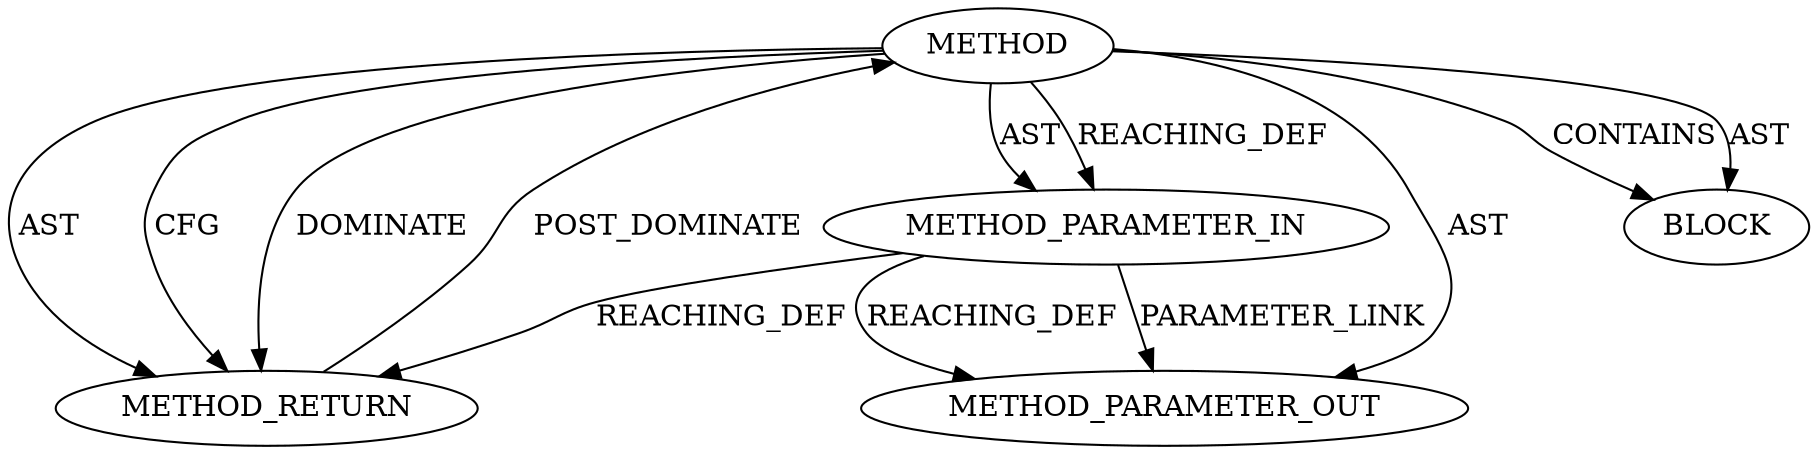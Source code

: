 digraph {
  12982 [label=METHOD AST_PARENT_TYPE="NAMESPACE_BLOCK" AST_PARENT_FULL_NAME="<global>" ORDER=0 CODE="<empty>" FULL_NAME="aead_request_free" IS_EXTERNAL=true FILENAME="<empty>" SIGNATURE="" NAME="aead_request_free"]
  12985 [label=METHOD_RETURN ORDER=2 CODE="RET" TYPE_FULL_NAME="ANY" EVALUATION_STRATEGY="BY_VALUE"]
  12983 [label=METHOD_PARAMETER_IN ORDER=1 CODE="p1" IS_VARIADIC=false TYPE_FULL_NAME="ANY" EVALUATION_STRATEGY="BY_VALUE" INDEX=1 NAME="p1"]
  13615 [label=METHOD_PARAMETER_OUT ORDER=1 CODE="p1" IS_VARIADIC=false TYPE_FULL_NAME="ANY" EVALUATION_STRATEGY="BY_VALUE" INDEX=1 NAME="p1"]
  12984 [label=BLOCK ORDER=1 ARGUMENT_INDEX=1 CODE="<empty>" TYPE_FULL_NAME="ANY"]
  12982 -> 12985 [label=AST ]
  12983 -> 13615 [label=REACHING_DEF VARIABLE="p1"]
  12982 -> 12985 [label=CFG ]
  12982 -> 12983 [label=AST ]
  12982 -> 12983 [label=REACHING_DEF VARIABLE=""]
  12983 -> 12985 [label=REACHING_DEF VARIABLE="p1"]
  12982 -> 13615 [label=AST ]
  12983 -> 13615 [label=PARAMETER_LINK ]
  12982 -> 12985 [label=DOMINATE ]
  12982 -> 12984 [label=CONTAINS ]
  12985 -> 12982 [label=POST_DOMINATE ]
  12982 -> 12984 [label=AST ]
}
